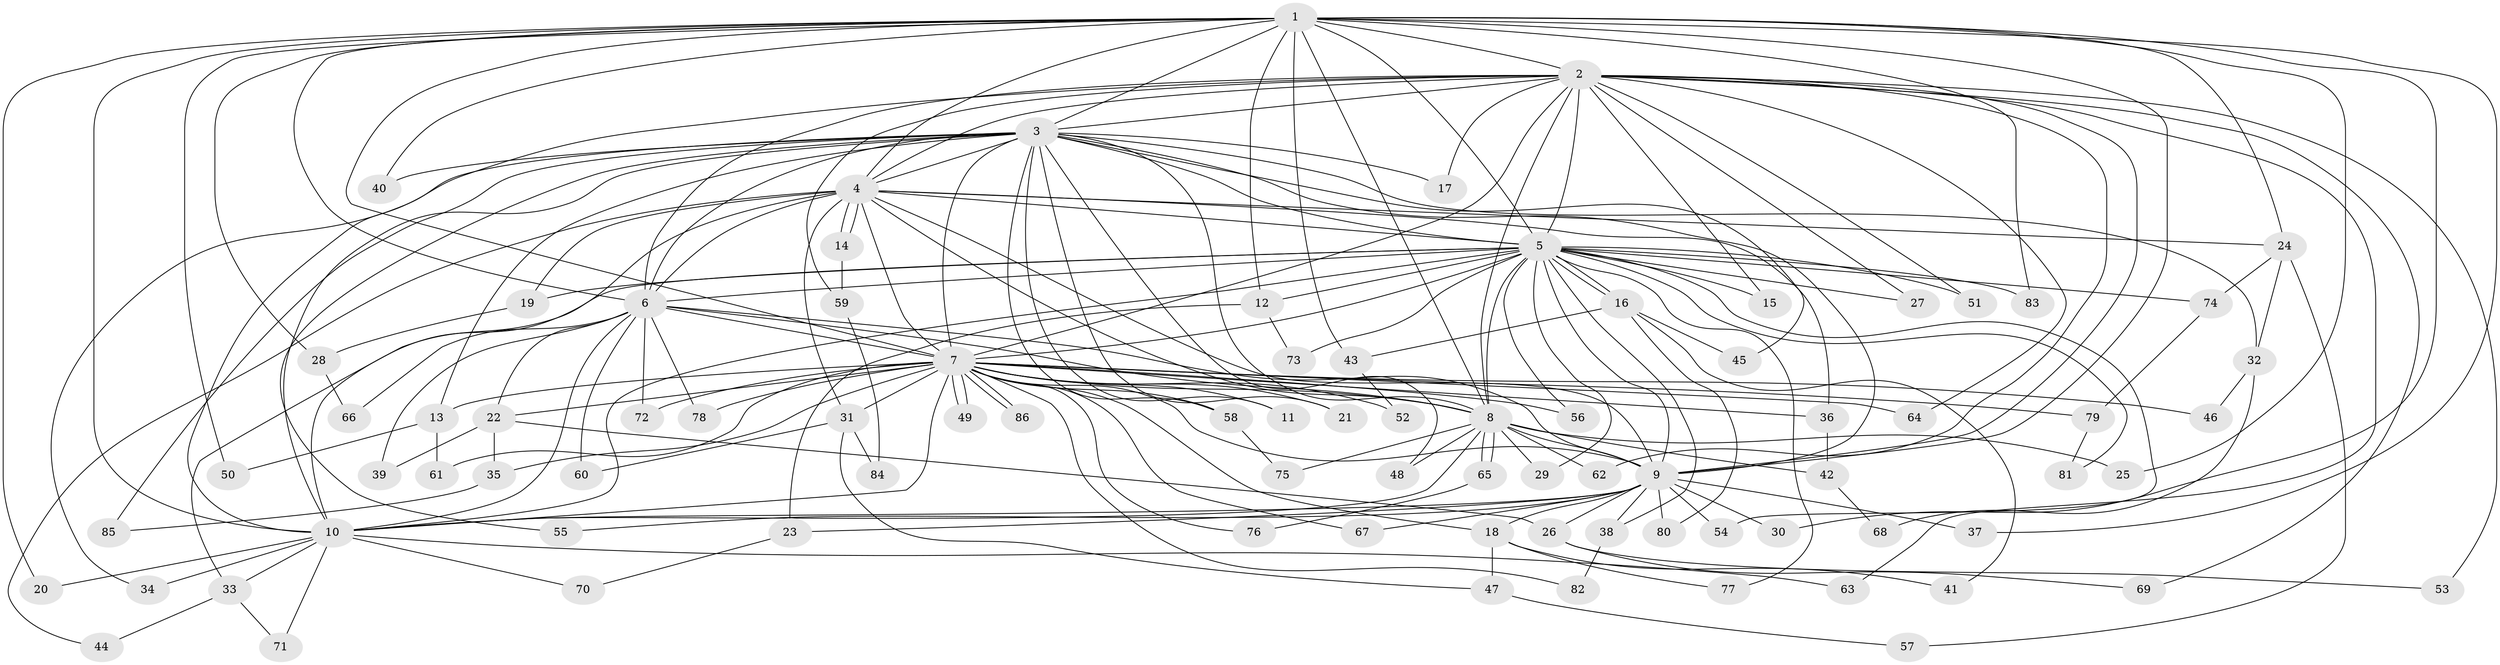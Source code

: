// coarse degree distribution, {13: 0.11538461538461539, 12: 0.038461538461538464, 8: 0.07692307692307693, 16: 0.07692307692307693, 11: 0.07692307692307693, 10: 0.038461538461538464, 2: 0.19230769230769232, 9: 0.038461538461538464, 4: 0.07692307692307693, 5: 0.07692307692307693, 6: 0.038461538461538464, 3: 0.15384615384615385}
// Generated by graph-tools (version 1.1) at 2025/49/03/04/25 22:49:35]
// undirected, 86 vertices, 197 edges
graph export_dot {
  node [color=gray90,style=filled];
  1;
  2;
  3;
  4;
  5;
  6;
  7;
  8;
  9;
  10;
  11;
  12;
  13;
  14;
  15;
  16;
  17;
  18;
  19;
  20;
  21;
  22;
  23;
  24;
  25;
  26;
  27;
  28;
  29;
  30;
  31;
  32;
  33;
  34;
  35;
  36;
  37;
  38;
  39;
  40;
  41;
  42;
  43;
  44;
  45;
  46;
  47;
  48;
  49;
  50;
  51;
  52;
  53;
  54;
  55;
  56;
  57;
  58;
  59;
  60;
  61;
  62;
  63;
  64;
  65;
  66;
  67;
  68;
  69;
  70;
  71;
  72;
  73;
  74;
  75;
  76;
  77;
  78;
  79;
  80;
  81;
  82;
  83;
  84;
  85;
  86;
  1 -- 2;
  1 -- 3;
  1 -- 4;
  1 -- 5;
  1 -- 6;
  1 -- 7;
  1 -- 8;
  1 -- 9;
  1 -- 10;
  1 -- 12;
  1 -- 20;
  1 -- 24;
  1 -- 25;
  1 -- 28;
  1 -- 30;
  1 -- 37;
  1 -- 40;
  1 -- 43;
  1 -- 50;
  1 -- 83;
  2 -- 3;
  2 -- 4;
  2 -- 5;
  2 -- 6;
  2 -- 7;
  2 -- 8;
  2 -- 9;
  2 -- 10;
  2 -- 15;
  2 -- 17;
  2 -- 27;
  2 -- 51;
  2 -- 53;
  2 -- 59;
  2 -- 62;
  2 -- 63;
  2 -- 64;
  2 -- 69;
  3 -- 4;
  3 -- 5;
  3 -- 6;
  3 -- 7;
  3 -- 8;
  3 -- 9;
  3 -- 10;
  3 -- 11;
  3 -- 13;
  3 -- 17;
  3 -- 21;
  3 -- 32;
  3 -- 34;
  3 -- 40;
  3 -- 45;
  3 -- 48;
  3 -- 55;
  3 -- 58;
  3 -- 85;
  4 -- 5;
  4 -- 6;
  4 -- 7;
  4 -- 8;
  4 -- 9;
  4 -- 10;
  4 -- 14;
  4 -- 14;
  4 -- 19;
  4 -- 24;
  4 -- 31;
  4 -- 36;
  4 -- 44;
  5 -- 6;
  5 -- 7;
  5 -- 8;
  5 -- 9;
  5 -- 10;
  5 -- 12;
  5 -- 15;
  5 -- 16;
  5 -- 16;
  5 -- 19;
  5 -- 27;
  5 -- 29;
  5 -- 33;
  5 -- 38;
  5 -- 51;
  5 -- 54;
  5 -- 56;
  5 -- 73;
  5 -- 74;
  5 -- 77;
  5 -- 81;
  5 -- 83;
  6 -- 7;
  6 -- 8;
  6 -- 9;
  6 -- 10;
  6 -- 22;
  6 -- 39;
  6 -- 60;
  6 -- 66;
  6 -- 72;
  6 -- 78;
  7 -- 8;
  7 -- 9;
  7 -- 10;
  7 -- 11;
  7 -- 13;
  7 -- 18;
  7 -- 21;
  7 -- 22;
  7 -- 31;
  7 -- 35;
  7 -- 36;
  7 -- 46;
  7 -- 49;
  7 -- 49;
  7 -- 52;
  7 -- 56;
  7 -- 58;
  7 -- 61;
  7 -- 64;
  7 -- 67;
  7 -- 72;
  7 -- 76;
  7 -- 78;
  7 -- 79;
  7 -- 82;
  7 -- 86;
  7 -- 86;
  8 -- 9;
  8 -- 10;
  8 -- 25;
  8 -- 29;
  8 -- 42;
  8 -- 48;
  8 -- 62;
  8 -- 65;
  8 -- 65;
  8 -- 75;
  9 -- 10;
  9 -- 18;
  9 -- 23;
  9 -- 26;
  9 -- 30;
  9 -- 37;
  9 -- 38;
  9 -- 54;
  9 -- 55;
  9 -- 67;
  9 -- 80;
  10 -- 20;
  10 -- 33;
  10 -- 34;
  10 -- 63;
  10 -- 70;
  10 -- 71;
  12 -- 23;
  12 -- 73;
  13 -- 50;
  13 -- 61;
  14 -- 59;
  16 -- 41;
  16 -- 43;
  16 -- 45;
  16 -- 80;
  18 -- 41;
  18 -- 47;
  18 -- 77;
  19 -- 28;
  22 -- 26;
  22 -- 35;
  22 -- 39;
  23 -- 70;
  24 -- 32;
  24 -- 57;
  24 -- 74;
  26 -- 53;
  26 -- 69;
  28 -- 66;
  31 -- 47;
  31 -- 60;
  31 -- 84;
  32 -- 46;
  32 -- 68;
  33 -- 44;
  33 -- 71;
  35 -- 85;
  36 -- 42;
  38 -- 82;
  42 -- 68;
  43 -- 52;
  47 -- 57;
  58 -- 75;
  59 -- 84;
  65 -- 76;
  74 -- 79;
  79 -- 81;
}
